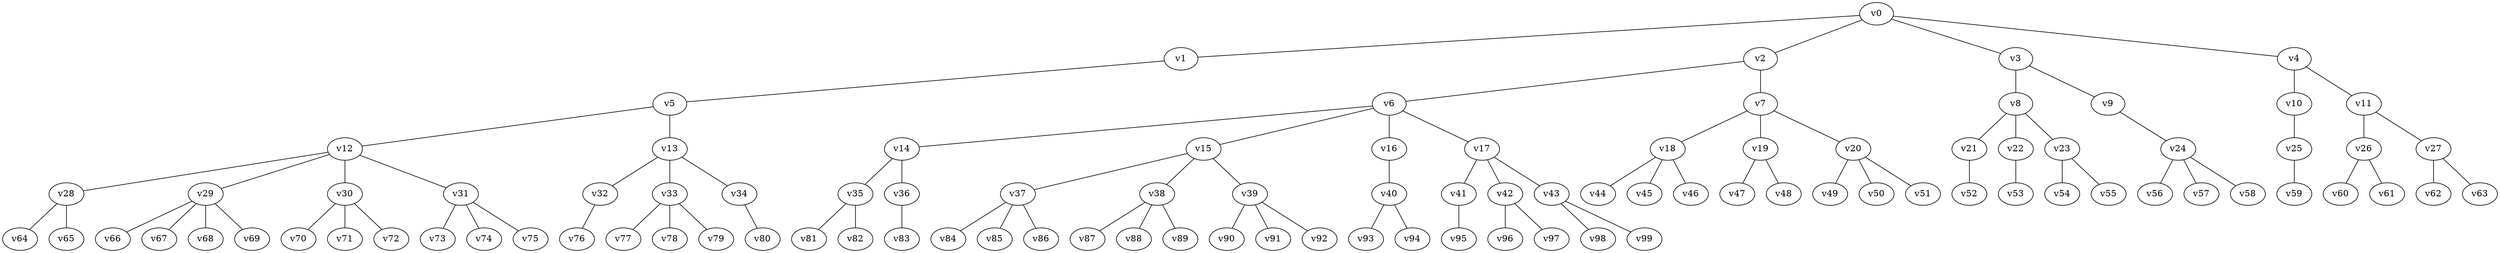 graph G {
v0
v0 -- v1
v0 -- v2
v0 -- v3
v0 -- v4
v1
v1 -- v5
v2
v2 -- v6
v2 -- v7
v3
v3 -- v8
v3 -- v9
v4
v4 -- v10
v4 -- v11
v5
v5 -- v12
v5 -- v13
v6
v6 -- v14
v6 -- v15
v6 -- v16
v6 -- v17
v7
v7 -- v18
v7 -- v19
v7 -- v20
v8
v8 -- v21
v8 -- v22
v8 -- v23
v9
v9 -- v24
v10
v10 -- v25
v11
v11 -- v26
v11 -- v27
v12
v12 -- v28
v12 -- v29
v12 -- v30
v12 -- v31
v13
v13 -- v32
v13 -- v33
v13 -- v34
v14
v14 -- v35
v14 -- v36
v15
v15 -- v37
v15 -- v38
v15 -- v39
v16
v16 -- v40
v17
v17 -- v41
v17 -- v42
v17 -- v43
v18
v18 -- v44
v18 -- v45
v18 -- v46
v19
v19 -- v47
v19 -- v48
v20
v20 -- v49
v20 -- v50
v20 -- v51
v21
v21 -- v52
v22
v22 -- v53
v23
v23 -- v54
v23 -- v55
v24
v24 -- v56
v24 -- v57
v24 -- v58
v25
v25 -- v59
v26
v26 -- v60
v26 -- v61
v27
v27 -- v62
v27 -- v63
v28
v28 -- v64
v28 -- v65
v29
v29 -- v66
v29 -- v67
v29 -- v68
v29 -- v69
v30
v30 -- v70
v30 -- v71
v30 -- v72
v31
v31 -- v73
v31 -- v74
v31 -- v75
v32
v32 -- v76
v33
v33 -- v77
v33 -- v78
v33 -- v79
v34
v34 -- v80
v35
v35 -- v81
v35 -- v82
v36
v36 -- v83
v37
v37 -- v84
v37 -- v85
v37 -- v86
v38
v38 -- v87
v38 -- v88
v38 -- v89
v39
v39 -- v90
v39 -- v91
v39 -- v92
v40
v40 -- v93
v40 -- v94
v41
v41 -- v95
v42
v42 -- v96
v42 -- v97
v43
v43 -- v98
v43 -- v99
v44
v45
v46
v47
v48
v49
v50
v51
v52
v53
v54
v55
v56
v57
v58
v59
v60
v61
v62
v63
v64
v65
v66
v67
v68
v69
v70
v71
v72
v73
v74
v75
v76
v77
v78
v79
v80
v81
v82
v83
v84
v85
v86
v87
v88
v89
v90
v91
v92
v93
v94
v95
v96
v97
v98
v99
}
